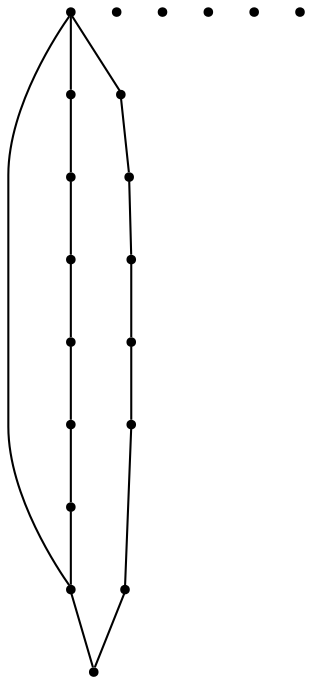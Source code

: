 graph {
  node [shape=point,comment="{\"directed\":false,\"doi\":\"10.1007/978-3-030-35802-0_9\",\"figure\":\"2 (1)\"}"]

  v0 [pos="754.9223625878951,509.6126723978615"]
  v1 [pos="754.9223625878951,574.8930137113824"]
  v2 [pos="414.96192602684005,462.0473304874049"]
  v3 [pos="648.215751646353,489.26792672505087"]
  v4 [pos="648.215751646353,535.7746616317597"]
  v5 [pos="747.9691916720913,601.309393241074"]
  v6 [pos="648.2282785646396,559.8782315782994"]
  v7 [pos="624.9579063428388,493.5809649579887"]
  v8 [pos="624.9579063428388,541.5964914512651"]
  v9 [pos="610.3430623612412,487.48442064377275"]
  v10 [pos="610.3441115701332,529.1111858306585"]
  v11 [pos="552.5130210048067,478.937224643307"]
  v12 [pos="552.5130210048068,507.8456991025623"]
  v13 [pos="605.4798201757054,542.1255803448596"]
  v14 [pos="498.64609598718533,472.040255034075"]
  v15 [pos="498.64609598718533,495.61882159278616"]
  v16 [pos="548.4832322100375,515.4925338858435"]
  v17 [pos="454.98498483324204,468.37735271284214"]
  v18 [pos="454.98498483324204,485.0713969425342"]
  v19 [pos="455.86427752461645,500.69467303263843"]

  v2 -- v0 [id="-6",pos="414.96192602684005,462.0473304874049 751.4446802297879,459.25944176100757 751.4446802297879,459.25944176100757 751.4446802297879,459.25944176100757 754.9223625878951,509.6126723978615 754.9223625878951,509.6126723978615 754.9223625878951,509.6126723978615"]
  v0 -- v1 [id="-10",pos="754.9223625878951,509.6126723978615 754.9223625878951,574.8930137113824 754.9223625878951,574.8930137113824 754.9223625878951,574.8930137113824"]
  v2 -- v18 [id="-15",pos="414.96192602684005,462.0473304874049 414.96192602684005,467.0980807070067 414.96192602684005,467.0980807070067 414.96192602684005,467.0980807070067 454.98498483324204,485.0713969425342 454.98498483324204,485.0713969425342 454.98498483324204,485.0713969425342"]
  v18 -- v15 [id="-31",pos="454.98498483324204,485.0713969425342 498.64609598718533,495.61882159278616 498.64609598718533,495.61882159278616 498.64609598718533,495.61882159278616"]
  v2 -- v17 [id="-33",pos="414.96192602684005,462.0473304874049 454.98498483324204,468.37735271284214 454.98498483324204,468.37735271284214 454.98498483324204,468.37735271284214"]
  v17 -- v14 [id="-36",pos="454.98498483324204,468.37735271284214 498.64609598718533,472.040255034075 498.64609598718533,472.040255034075 498.64609598718533,472.040255034075"]
  v15 -- v12 [id="-53",pos="498.64609598718533,495.61882159278616 552.5130210048068,507.8456991025623 552.5130210048068,507.8456991025623 552.5130210048068,507.8456991025623"]
  v14 -- v11 [id="-59",pos="498.64609598718533,472.040255034075 552.5130210048067,478.937224643307 552.5130210048067,478.937224643307 552.5130210048067,478.937224643307"]
  v12 -- v10 [id="-75",pos="552.5130210048068,507.8456991025623 610.3441115701332,529.1111858306585 610.3441115701332,529.1111858306585 610.3441115701332,529.1111858306585"]
  v11 -- v9 [id="-80",pos="552.5130210048067,478.937224643307 610.3430623612412,487.48442064377275 610.3430623612412,487.48442064377275 610.3430623612412,487.48442064377275"]
  v10 -- v8 [id="-98",pos="610.3441115701332,529.1111858306585 624.9579063428388,541.5964914512651 624.9579063428388,541.5964914512651 624.9579063428388,541.5964914512651"]
  v9 -- v7 [id="-104",pos="610.3430623612412,487.48442064377275 624.9579063428388,493.5809649579887 624.9579063428388,493.5809649579887 624.9579063428388,493.5809649579887"]
  v8 -- v4 [id="-122",pos="624.9579063428388,541.5964914512651 648.215751646353,535.7746616317597 648.215751646353,535.7746616317597 648.215751646353,535.7746616317597"]
  v7 -- v3 [id="-125",pos="624.9579063428388,493.5809649579887 648.215751646353,489.26792672505087 648.215751646353,489.26792672505087 648.215751646353,489.26792672505087"]
  v4 -- v1 [id="-143",pos="648.215751646353,535.7746616317597 754.9223625878951,574.8930137113824 754.9223625878951,574.8930137113824 754.9223625878951,574.8930137113824"]
  v3 -- v0 [id="-147",pos="648.215751646353,489.26792672505087 754.9223625878951,509.6126723978615 754.9223625878951,509.6126723978615 754.9223625878951,509.6126723978615"]
}